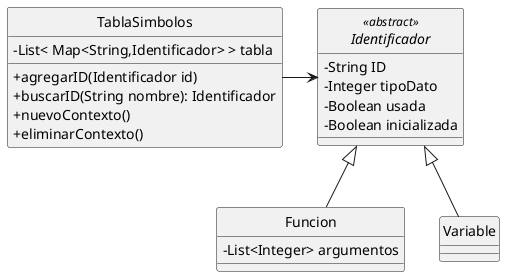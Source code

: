 @startuml TablaDeSimbolos

skinparam ClassAttributeIconSize 0
hide circle

class TablaSimbolos {
   - List< Map<String,Identificador> > tabla
   + agregarID(Identificador id)
   + buscarID(String nombre): Identificador
   + nuevoContexto()
   + eliminarContexto()
}

abstract class Identificador <<abstract>> {
  - String ID 
  - Integer tipoDato
  - Boolean usada
  - Boolean inicializada
}

class Funcion {
  - List<Integer> argumentos
}

TablaSimbolos -> Identificador

Identificador <|-- Variable
Identificador <|-- Funcion

@enduml